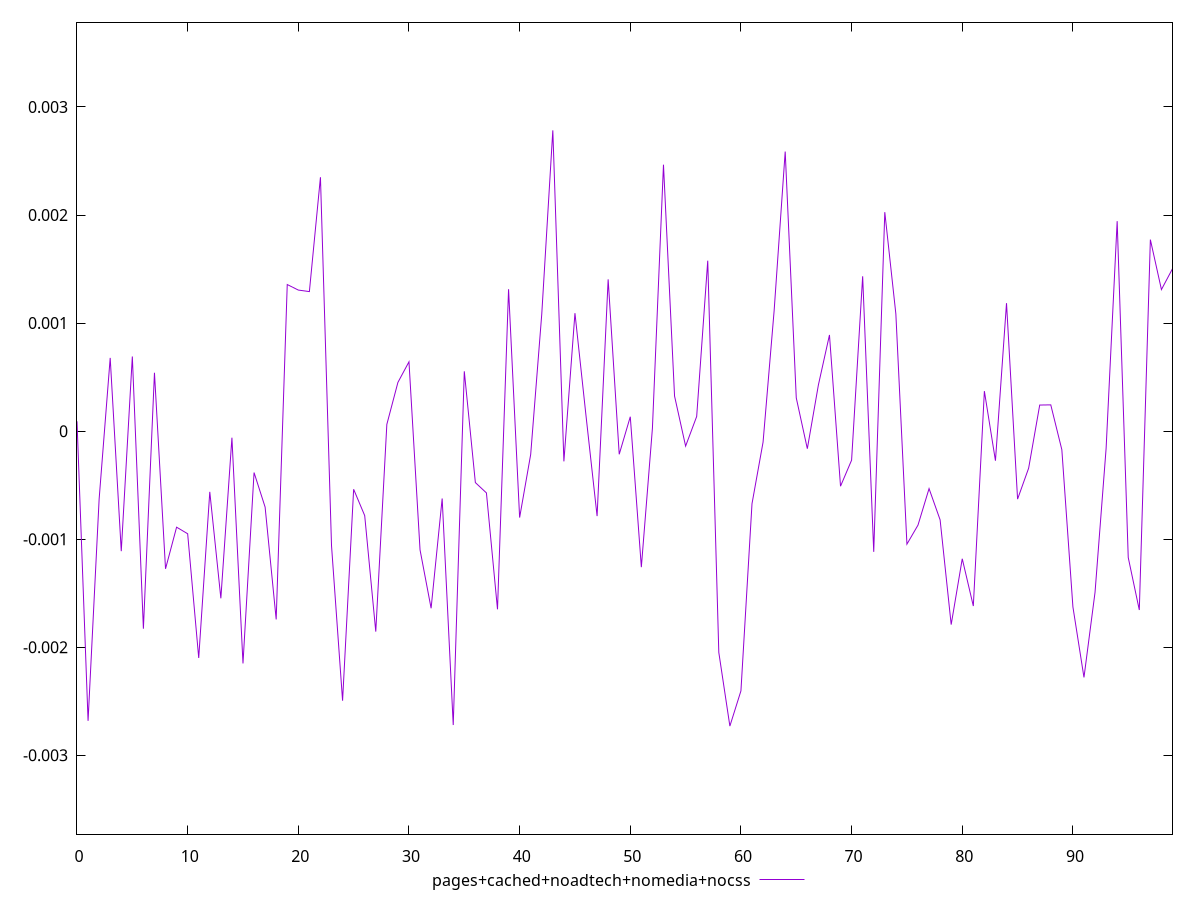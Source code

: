 reset

$pagesCachedNoadtechNomediaNocss <<EOF
0 0.00009126435285927159
1 -0.0026815762251557883
2 -0.0006293481666267552
3 0.0006778145773598595
4 -0.0011111349871652152
5 0.0006907133026243121
6 -0.0018286382390042982
7 0.0005400006022239564
8 -0.0012744813121351917
9 -0.0008891518217561255
10 -0.0009500369035592614
11 -0.0020995797549633317
12 -0.0005622472136825755
13 -0.0015475156742698704
14 -0.000060736279581712764
15 -0.002149962732355495
16 -0.0003835267993158663
17 -0.0007032611385489517
18 -0.0017428374644083567
19 0.0013567986936630421
20 0.001305599688751164
21 0.0012914819908794195
22 0.0023500869686723914
23 -0.001059455219685671
24 -0.002495173123216365
25 -0.0005381630667989655
26 -0.000781950794738303
27 -0.0018555421517021365
28 0.00006239238044373555
29 0.00045097766908376786
30 0.0006415318427541401
31 -0.0010988435055268371
32 -0.0016394125050965486
33 -0.0006236979697026711
34 -0.002720149404395728
35 0.0005535282389390863
36 -0.00047633289362932136
37 -0.0005718563630479713
38 -0.0016492708605532224
39 0.0013133700795048364
40 -0.000800087207696664
41 -0.00021519802056737744
42 0.0010821343093030435
43 0.0027839595775809418
44 -0.00027999360022170836
45 0.0010914952005037918
46 0.00014109871859035742
47 -0.0007866133698226634
48 0.0014046353175832143
49 -0.00021452770620520242
50 0.00013316563090569404
51 -0.0012589808397526652
52 0.00002546087650448156
53 0.0024659822708094836
54 0.00032439257975919525
55 -0.00013864267123086458
56 0.00013564229442224532
57 0.001577314791802486
58 -0.0020484473537824006
59 -0.0027300742903510027
60 -0.0024040545936420046
61 -0.0006718707972253595
62 -0.0001015997372664161
63 0.001115131957450117
64 0.0025874070739237594
65 0.0003074300638893059
66 -0.00016280775806785038
67 0.00042746076141737046
68 0.0008902480230368583
69 -0.0005098952833213037
70 -0.00026884118797629796
71 0.00143283291333885
72 -0.001117188782195897
73 0.002026448347060713
74 0.00108481244181396
75 -0.0010461052355208605
76 -0.0008700416042689806
77 -0.0005319979591126616
78 -0.0008213953709435666
79 -0.0017908668456550613
80 -0.0011812621796866395
81 -0.0016188842411260528
82 0.00037014771409549436
83 -0.0002738633526817684
84 0.0011846291829216988
85 -0.0006293169344500866
86 -0.0003428614551403912
87 0.00024139332144209672
88 0.0002430599906576382
89 -0.00017209915513408323
90 -0.0016266997807784017
91 -0.002279633872888045
92 -0.001491953022702599
93 -0.0001610789861367
94 0.0019432785177264317
95 -0.0011698497021128567
96 -0.0016555906633062079
97 0.0017726342909329318
98 0.00131006355213362
99 0.0015031389917407885
EOF

set key outside below
set xrange [0:99]
set yrange [-0.0037300742903510027:0.0037839595775809418]
set trange [-0.0037300742903510027:0.0037839595775809418]
set terminal svg size 640, 500 enhanced background rgb 'white'
set output "report_00015_2021-02-09T16-11-33.973Z/meta/pScore-difference/comparison/line/4_vs_5.svg"

plot $pagesCachedNoadtechNomediaNocss title "pages+cached+noadtech+nomedia+nocss" with line

reset
